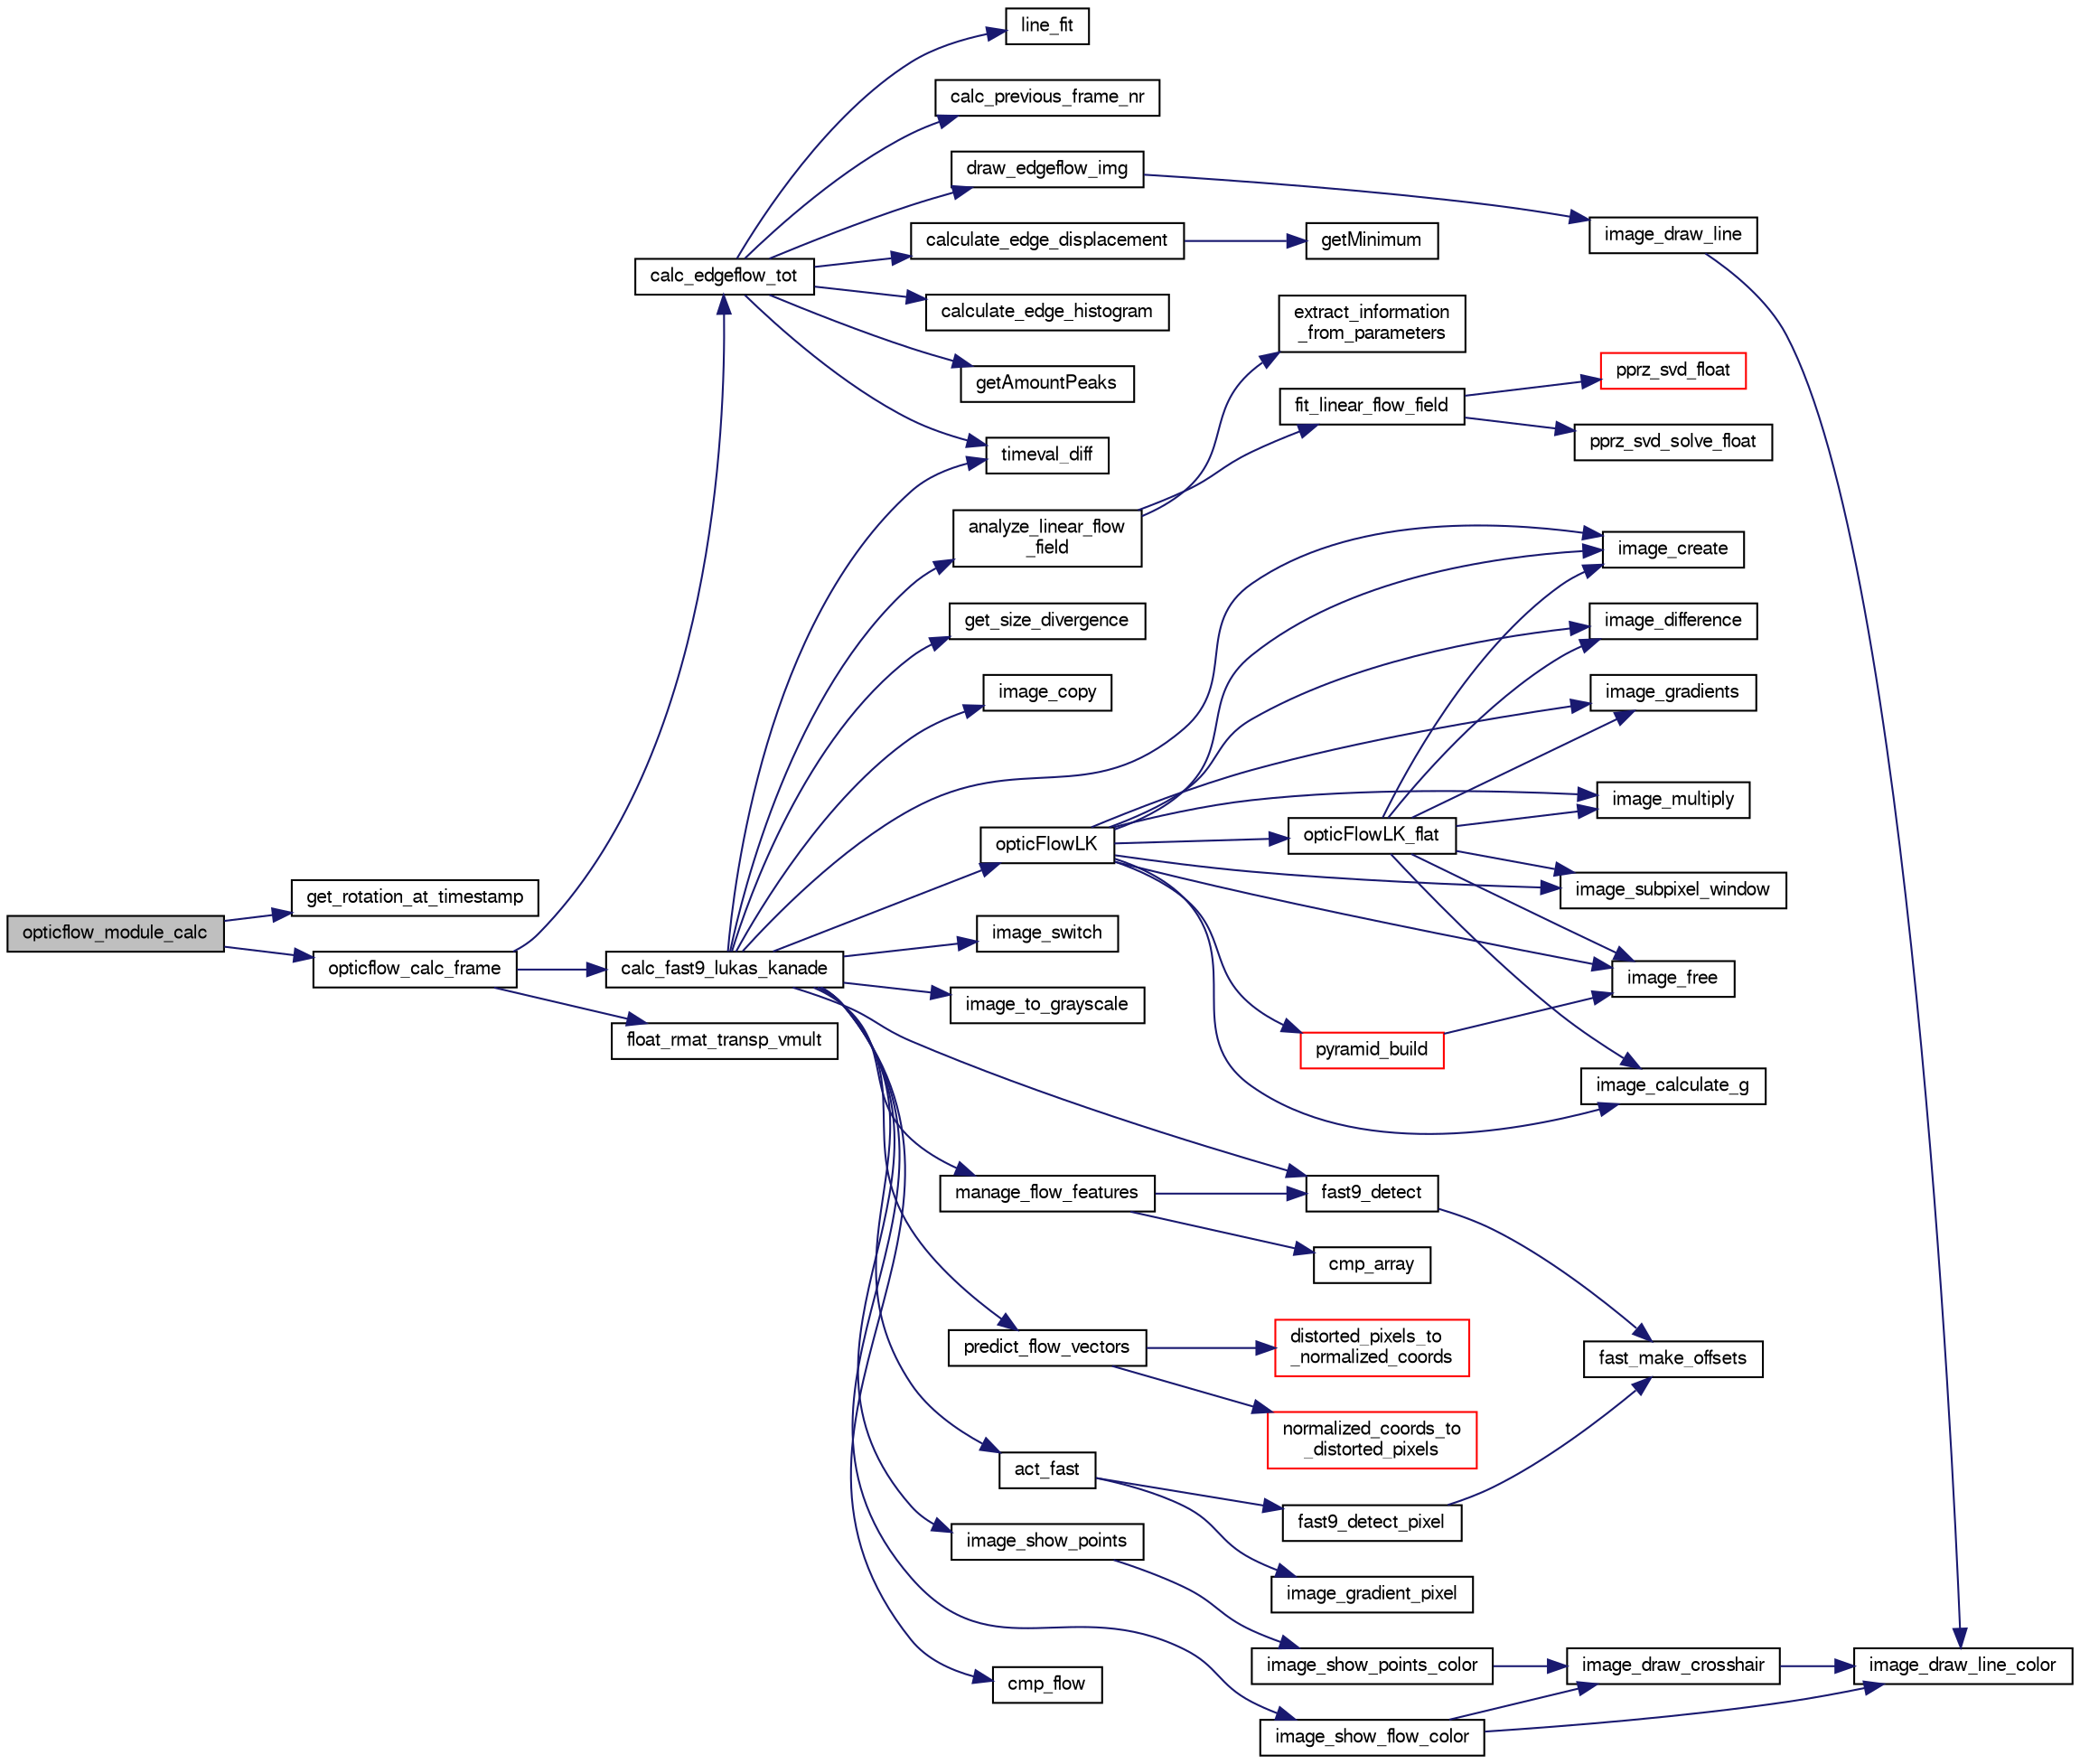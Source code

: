 digraph "opticflow_module_calc"
{
  edge [fontname="FreeSans",fontsize="10",labelfontname="FreeSans",labelfontsize="10"];
  node [fontname="FreeSans",fontsize="10",shape=record];
  rankdir="LR";
  Node1 [label="opticflow_module_calc",height=0.2,width=0.4,color="black", fillcolor="grey75", style="filled", fontcolor="black"];
  Node1 -> Node2 [color="midnightblue",fontsize="10",style="solid",fontname="FreeSans"];
  Node2 [label="get_rotation_at_timestamp",height=0.2,width=0.4,color="black", fillcolor="white", style="filled",URL="$pose__history_8c.html#aad26510aa5a6a4e21e4f1721010c8968",tooltip="Given a pprz timestamp in used (obtained with get_sys_time_usec) we return the pose in FloatEulers cl..."];
  Node1 -> Node3 [color="midnightblue",fontsize="10",style="solid",fontname="FreeSans"];
  Node3 [label="opticflow_calc_frame",height=0.2,width=0.4,color="black", fillcolor="white", style="filled",URL="$opticflow__calculator_8c.html#a89e51af8fe5a0f534193635d181a2086",tooltip="Run the optical flow on a new image frame. "];
  Node3 -> Node4 [color="midnightblue",fontsize="10",style="solid",fontname="FreeSans"];
  Node4 [label="calc_edgeflow_tot",height=0.2,width=0.4,color="black", fillcolor="white", style="filled",URL="$opticflow__calculator_8c.html#ab57bd1ab7d50982c7f9494e40e6da3ca",tooltip="Run the optical flow with EDGEFLOW on a new image frame. "];
  Node4 -> Node5 [color="midnightblue",fontsize="10",style="solid",fontname="FreeSans"];
  Node5 [label="calc_previous_frame_nr",height=0.2,width=0.4,color="black", fillcolor="white", style="filled",URL="$edge__flow_8c.html#a79cdb2523f43871785a1808f5d3dc260",tooltip="Calc_previous_frame_nr; adaptive Time Horizon. "];
  Node4 -> Node6 [color="midnightblue",fontsize="10",style="solid",fontname="FreeSans"];
  Node6 [label="calculate_edge_displacement",height=0.2,width=0.4,color="black", fillcolor="white", style="filled",URL="$edge__flow_8c.html#a362f7ce14089a9e1bf93464ef5731714",tooltip="Calculate_displacement calculates the displacement between two histograms. "];
  Node6 -> Node7 [color="midnightblue",fontsize="10",style="solid",fontname="FreeSans"];
  Node7 [label="getMinimum",height=0.2,width=0.4,color="black", fillcolor="white", style="filled",URL="$edge__flow_8c.html#a24125fbc0c941963c0e3a2ab55a97e6e",tooltip="Calculate minimum of an array. "];
  Node4 -> Node8 [color="midnightblue",fontsize="10",style="solid",fontname="FreeSans"];
  Node8 [label="calculate_edge_histogram",height=0.2,width=0.4,color="black", fillcolor="white", style="filled",URL="$edge__flow_8c.html#a3dacd96582561f6f436df853e4ce0d63",tooltip="Calculate a edge/gradient histogram for each dimension of the image. "];
  Node4 -> Node9 [color="midnightblue",fontsize="10",style="solid",fontname="FreeSans"];
  Node9 [label="draw_edgeflow_img",height=0.2,width=0.4,color="black", fillcolor="white", style="filled",URL="$edge__flow_8c.html#a3b033920386bfd9bd702b743b16d6339",tooltip="Draws edgehistogram, displacement and linefit directly on the image for debugging (only for edgeflow ..."];
  Node9 -> Node10 [color="midnightblue",fontsize="10",style="solid",fontname="FreeSans"];
  Node10 [label="image_draw_line",height=0.2,width=0.4,color="black", fillcolor="white", style="filled",URL="$image_8c.html#a40fe37e1ba3df58796c2aa29e04e8567",tooltip="Draw a pink line on the image. "];
  Node10 -> Node11 [color="midnightblue",fontsize="10",style="solid",fontname="FreeSans"];
  Node11 [label="image_draw_line_color",height=0.2,width=0.4,color="black", fillcolor="white", style="filled",URL="$image_8c.html#a5b1f40ae3b945985c9f4d09bdd313de8",tooltip="Draw a line on the image. "];
  Node4 -> Node12 [color="midnightblue",fontsize="10",style="solid",fontname="FreeSans"];
  Node12 [label="getAmountPeaks",height=0.2,width=0.4,color="black", fillcolor="white", style="filled",URL="$edge__flow_8c.html#a36266096493b2aae14a6aefc01e5c0db",tooltip="getAmountPeaks, calculates the amount of peaks in a edge histogram "];
  Node4 -> Node13 [color="midnightblue",fontsize="10",style="solid",fontname="FreeSans"];
  Node13 [label="line_fit",height=0.2,width=0.4,color="black", fillcolor="white", style="filled",URL="$edge__flow_8c.html#a57885c6d0cf61ad61c6e6113b2573c88",tooltip="Fits a linear model to an array with pixel displacements with least squares. "];
  Node4 -> Node14 [color="midnightblue",fontsize="10",style="solid",fontname="FreeSans"];
  Node14 [label="timeval_diff",height=0.2,width=0.4,color="black", fillcolor="white", style="filled",URL="$opticflow__calculator_8c.html#a37709847b0065c4f371663e9ad30459d",tooltip="Calculate the difference from start till finish. "];
  Node3 -> Node15 [color="midnightblue",fontsize="10",style="solid",fontname="FreeSans"];
  Node15 [label="calc_fast9_lukas_kanade",height=0.2,width=0.4,color="black", fillcolor="white", style="filled",URL="$opticflow__calculator_8c.html#a3edff14cc7f95b5202ba6841a12dfed3",tooltip="Run the optical flow with fast9 and lukaskanade on a new image frame. "];
  Node15 -> Node16 [color="midnightblue",fontsize="10",style="solid",fontname="FreeSans"];
  Node16 [label="act_fast",height=0.2,width=0.4,color="black", fillcolor="white", style="filled",URL="$act__fast_8c.html#ac19c04b1275447322d4739824fa76d42",tooltip="Do an ACT-FAST corner detection. "];
  Node16 -> Node17 [color="midnightblue",fontsize="10",style="solid",fontname="FreeSans"];
  Node17 [label="fast9_detect_pixel",height=0.2,width=0.4,color="black", fillcolor="white", style="filled",URL="$fast__rosten_8c.html#a227ca8d03c30c4a5ad0ebe0113a8a875",tooltip="Do a FAST9 corner detection for a single pixel. "];
  Node17 -> Node18 [color="midnightblue",fontsize="10",style="solid",fontname="FreeSans"];
  Node18 [label="fast_make_offsets",height=0.2,width=0.4,color="black", fillcolor="white", style="filled",URL="$fast__rosten_8c.html#a58984f615be2e8c52b3d0b1fc595a250",tooltip="Make offsets for FAST9 calculation. "];
  Node16 -> Node19 [color="midnightblue",fontsize="10",style="solid",fontname="FreeSans"];
  Node19 [label="image_gradient_pixel",height=0.2,width=0.4,color="black", fillcolor="white", style="filled",URL="$image_8c.html#a1cbeeba8965707f0e5e9cb1e256c70c5",tooltip="Get the gradient at a pixel location. "];
  Node15 -> Node20 [color="midnightblue",fontsize="10",style="solid",fontname="FreeSans"];
  Node20 [label="analyze_linear_flow\l_field",height=0.2,width=0.4,color="black", fillcolor="white", style="filled",URL="$linear__flow__fit_8c.html#ac1c609f9975078816d4dd4862d94833b",tooltip="Analyze a linear flow field, retrieving information such as divergence, surface roughness, focus of expansion, etc. "];
  Node20 -> Node21 [color="midnightblue",fontsize="10",style="solid",fontname="FreeSans"];
  Node21 [label="extract_information\l_from_parameters",height=0.2,width=0.4,color="black", fillcolor="white", style="filled",URL="$linear__flow__fit_8c.html#ad96c136057bf95b8ca88d210c453dae3",tooltip="Extract information from the parameters that were fit to the optical flow field. "];
  Node20 -> Node22 [color="midnightblue",fontsize="10",style="solid",fontname="FreeSans"];
  Node22 [label="fit_linear_flow_field",height=0.2,width=0.4,color="black", fillcolor="white", style="filled",URL="$linear__flow__fit_8c.html#a4a796ceb3a2c8c6ee52e0f80d7306ced",tooltip="Analyze a linear flow field, retrieving information such as divergence, surface roughness, focus of expansion, etc. "];
  Node22 -> Node23 [color="midnightblue",fontsize="10",style="solid",fontname="FreeSans"];
  Node23 [label="pprz_svd_float",height=0.2,width=0.4,color="red", fillcolor="white", style="filled",URL="$pprz__matrix__decomp__float_8c.html#a9ef015d22c1f50265978a23b21d13e8a",tooltip="SVD decomposition. "];
  Node22 -> Node24 [color="midnightblue",fontsize="10",style="solid",fontname="FreeSans"];
  Node24 [label="pprz_svd_solve_float",height=0.2,width=0.4,color="black", fillcolor="white", style="filled",URL="$pprz__matrix__decomp__float_8c.html#a232890252a145ccc1a0dd849bf13cb67",tooltip="SVD based linear solver. "];
  Node15 -> Node25 [color="midnightblue",fontsize="10",style="solid",fontname="FreeSans"];
  Node25 [label="cmp_flow",height=0.2,width=0.4,color="black", fillcolor="white", style="filled",URL="$opticflow__calculator_8c.html#a70ba354beb51e86724b52a657ca34c25",tooltip="Compare two flow vectors based on flow distance Used for sorting. "];
  Node15 -> Node26 [color="midnightblue",fontsize="10",style="solid",fontname="FreeSans"];
  Node26 [label="fast9_detect",height=0.2,width=0.4,color="black", fillcolor="white", style="filled",URL="$fast__rosten_8c.html#a188523b38a244aa925088dfa115ed12e",tooltip="Do a FAST9 corner detection. "];
  Node26 -> Node18 [color="midnightblue",fontsize="10",style="solid",fontname="FreeSans"];
  Node15 -> Node27 [color="midnightblue",fontsize="10",style="solid",fontname="FreeSans"];
  Node27 [label="get_size_divergence",height=0.2,width=0.4,color="black", fillcolor="white", style="filled",URL="$size__divergence_8c.html#a5bd0d30766d4538c9b64fccc7826b12a",tooltip="Get divergence from optical flow vectors based on line sizes between corners. "];
  Node15 -> Node28 [color="midnightblue",fontsize="10",style="solid",fontname="FreeSans"];
  Node28 [label="image_copy",height=0.2,width=0.4,color="black", fillcolor="white", style="filled",URL="$image_8c.html#a02932625f9aeb66da70c89a2f2d3a052",tooltip="Copy an image from inut to output This will only work if the formats are the same. "];
  Node15 -> Node29 [color="midnightblue",fontsize="10",style="solid",fontname="FreeSans"];
  Node29 [label="image_create",height=0.2,width=0.4,color="black", fillcolor="white", style="filled",URL="$image_8c.html#ab5cc0250c461b9d2f043e4884f6b9a53",tooltip="Create a new image. "];
  Node15 -> Node30 [color="midnightblue",fontsize="10",style="solid",fontname="FreeSans"];
  Node30 [label="image_show_flow_color",height=0.2,width=0.4,color="black", fillcolor="white", style="filled",URL="$image_8c.html#a9745125ba8d5be3b499b8ff972e189ee",tooltip="Shows the flow from a specific point to a new point This works on YUV422 and Grayscale images..."];
  Node30 -> Node31 [color="midnightblue",fontsize="10",style="solid",fontname="FreeSans"];
  Node31 [label="image_draw_crosshair",height=0.2,width=0.4,color="black", fillcolor="white", style="filled",URL="$image_8c.html#a3855947fea757e63088255cd9e68fcda",tooltip="Draw a cross-hair on the image. "];
  Node31 -> Node11 [color="midnightblue",fontsize="10",style="solid",fontname="FreeSans"];
  Node30 -> Node11 [color="midnightblue",fontsize="10",style="solid",fontname="FreeSans"];
  Node15 -> Node32 [color="midnightblue",fontsize="10",style="solid",fontname="FreeSans"];
  Node32 [label="image_show_points",height=0.2,width=0.4,color="black", fillcolor="white", style="filled",URL="$image_8c.html#a6b1f1f53bd730945826724d139048831",tooltip="Show points in an image by coloring them through giving the pixels the maximum value. "];
  Node32 -> Node33 [color="midnightblue",fontsize="10",style="solid",fontname="FreeSans"];
  Node33 [label="image_show_points_color",height=0.2,width=0.4,color="black", fillcolor="white", style="filled",URL="$image_8c.html#a5943c9835fd07452f25e10ae27f16720",tooltip="Show points in an image by coloring them through giving the pixels the maximum value. "];
  Node33 -> Node31 [color="midnightblue",fontsize="10",style="solid",fontname="FreeSans"];
  Node15 -> Node34 [color="midnightblue",fontsize="10",style="solid",fontname="FreeSans"];
  Node34 [label="image_switch",height=0.2,width=0.4,color="black", fillcolor="white", style="filled",URL="$image_8c.html#a170da2d6e19d1b99084a4fb18bc1a2ee",tooltip="This will switch image *a and *b This is faster as image_copy because it doesn&#39;t copy the whole image..."];
  Node15 -> Node35 [color="midnightblue",fontsize="10",style="solid",fontname="FreeSans"];
  Node35 [label="image_to_grayscale",height=0.2,width=0.4,color="black", fillcolor="white", style="filled",URL="$image_8c.html#a74a32006a620503a7ca62e5b2a86abd1",tooltip="Convert an image to grayscale. "];
  Node15 -> Node36 [color="midnightblue",fontsize="10",style="solid",fontname="FreeSans"];
  Node36 [label="manage_flow_features",height=0.2,width=0.4,color="black", fillcolor="white", style="filled",URL="$opticflow__calculator_8c.html#a096dc77deb46fbfcc36e72bc8eb24784"];
  Node36 -> Node37 [color="midnightblue",fontsize="10",style="solid",fontname="FreeSans"];
  Node37 [label="cmp_array",height=0.2,width=0.4,color="black", fillcolor="white", style="filled",URL="$opticflow__calculator_8c.html#a61fcf92d4f40ff2d80d6bb03e37120c4",tooltip="Compare the rows of an integer (uint16_t) 2D array based on the first column. "];
  Node36 -> Node26 [color="midnightblue",fontsize="10",style="solid",fontname="FreeSans"];
  Node15 -> Node38 [color="midnightblue",fontsize="10",style="solid",fontname="FreeSans"];
  Node38 [label="opticFlowLK",height=0.2,width=0.4,color="black", fillcolor="white", style="filled",URL="$lucas__kanade_8c.html#a6a8349de0d6e2015151312034c07ed0d"];
  Node38 -> Node39 [color="midnightblue",fontsize="10",style="solid",fontname="FreeSans"];
  Node39 [label="image_calculate_g",height=0.2,width=0.4,color="black", fillcolor="white", style="filled",URL="$image_8c.html#ae0f7d6068a0813bd149153b409474672",tooltip="Calculate the G vector of an image gradient This is used for optical flow calculation. "];
  Node38 -> Node29 [color="midnightblue",fontsize="10",style="solid",fontname="FreeSans"];
  Node38 -> Node40 [color="midnightblue",fontsize="10",style="solid",fontname="FreeSans"];
  Node40 [label="image_difference",height=0.2,width=0.4,color="black", fillcolor="white", style="filled",URL="$image_8c.html#a946e57aea5ff8c79adee46cb2c72dd80",tooltip="Calculate the difference between two images and return the error This will only work with grayscale i..."];
  Node38 -> Node41 [color="midnightblue",fontsize="10",style="solid",fontname="FreeSans"];
  Node41 [label="image_free",height=0.2,width=0.4,color="black", fillcolor="white", style="filled",URL="$image_8c.html#aa09d6434519478ba26eab12a96d600ba",tooltip="Free the image. "];
  Node38 -> Node42 [color="midnightblue",fontsize="10",style="solid",fontname="FreeSans"];
  Node42 [label="image_gradients",height=0.2,width=0.4,color="black", fillcolor="white", style="filled",URL="$image_8c.html#a5b47fdb25a4d3b575a1a1e1960d5f5e3",tooltip="Calculate the gradients using the following matrix: [0 -1 0; -1 0 1; 0 1 0]. "];
  Node38 -> Node43 [color="midnightblue",fontsize="10",style="solid",fontname="FreeSans"];
  Node43 [label="image_multiply",height=0.2,width=0.4,color="black", fillcolor="white", style="filled",URL="$image_8c.html#afc5615de31e098e68a4d2e3b4b686a1b",tooltip="Calculate the multiplication between two images and return the error This will only work with image g..."];
  Node38 -> Node44 [color="midnightblue",fontsize="10",style="solid",fontname="FreeSans"];
  Node44 [label="image_subpixel_window",height=0.2,width=0.4,color="black", fillcolor="white", style="filled",URL="$image_8c.html#a527ba2bdc0c396a6eec8f56ee5b8e097",tooltip="This outputs a subpixel window image in grayscale Currently only works with Grayscale images as input..."];
  Node38 -> Node45 [color="midnightblue",fontsize="10",style="solid",fontname="FreeSans"];
  Node45 [label="opticFlowLK_flat",height=0.2,width=0.4,color="black", fillcolor="white", style="filled",URL="$lucas__kanade_8c.html#aec51a5433258fa6d3608ae6a76531945",tooltip="Compute the optical flow of several points using the Lucas-Kanade algorithm by Yves Bouguet The initi..."];
  Node45 -> Node39 [color="midnightblue",fontsize="10",style="solid",fontname="FreeSans"];
  Node45 -> Node29 [color="midnightblue",fontsize="10",style="solid",fontname="FreeSans"];
  Node45 -> Node40 [color="midnightblue",fontsize="10",style="solid",fontname="FreeSans"];
  Node45 -> Node41 [color="midnightblue",fontsize="10",style="solid",fontname="FreeSans"];
  Node45 -> Node42 [color="midnightblue",fontsize="10",style="solid",fontname="FreeSans"];
  Node45 -> Node43 [color="midnightblue",fontsize="10",style="solid",fontname="FreeSans"];
  Node45 -> Node44 [color="midnightblue",fontsize="10",style="solid",fontname="FreeSans"];
  Node38 -> Node46 [color="midnightblue",fontsize="10",style="solid",fontname="FreeSans"];
  Node46 [label="pyramid_build",height=0.2,width=0.4,color="red", fillcolor="white", style="filled",URL="$image_8c.html#a6656ee75c4f8c05dbebbab3fae1b332a",tooltip="This function populates given array of image_t structs with wanted number of padded pyramids based on..."];
  Node46 -> Node41 [color="midnightblue",fontsize="10",style="solid",fontname="FreeSans"];
  Node15 -> Node47 [color="midnightblue",fontsize="10",style="solid",fontname="FreeSans"];
  Node47 [label="predict_flow_vectors",height=0.2,width=0.4,color="black", fillcolor="white", style="filled",URL="$opticflow__calculator_8c.html#a3332fc643e3c25e5ac27404e75b14299"];
  Node47 -> Node48 [color="midnightblue",fontsize="10",style="solid",fontname="FreeSans"];
  Node48 [label="distorted_pixels_to\l_normalized_coords",height=0.2,width=0.4,color="red", fillcolor="white", style="filled",URL="$undistortion_8c.html#a2c56172dffbf789b4b5c164c08395740",tooltip="Transform distorted pixel coordinates to normalized coordinates. "];
  Node47 -> Node49 [color="midnightblue",fontsize="10",style="solid",fontname="FreeSans"];
  Node49 [label="normalized_coords_to\l_distorted_pixels",height=0.2,width=0.4,color="red", fillcolor="white", style="filled",URL="$undistortion_8c.html#a8de5dc518fd2c56789b57c9561b190e8",tooltip="Transform normalized coordinates to distorted pixel coordinates. "];
  Node15 -> Node14 [color="midnightblue",fontsize="10",style="solid",fontname="FreeSans"];
  Node3 -> Node50 [color="midnightblue",fontsize="10",style="solid",fontname="FreeSans"];
  Node50 [label="float_rmat_transp_vmult",height=0.2,width=0.4,color="black", fillcolor="white", style="filled",URL="$group__math__algebra__float.html#gac852ba0c3ec48acfd8abaefbf933d4b6",tooltip="rotate 3D vector by transposed rotation matrix. "];
}
